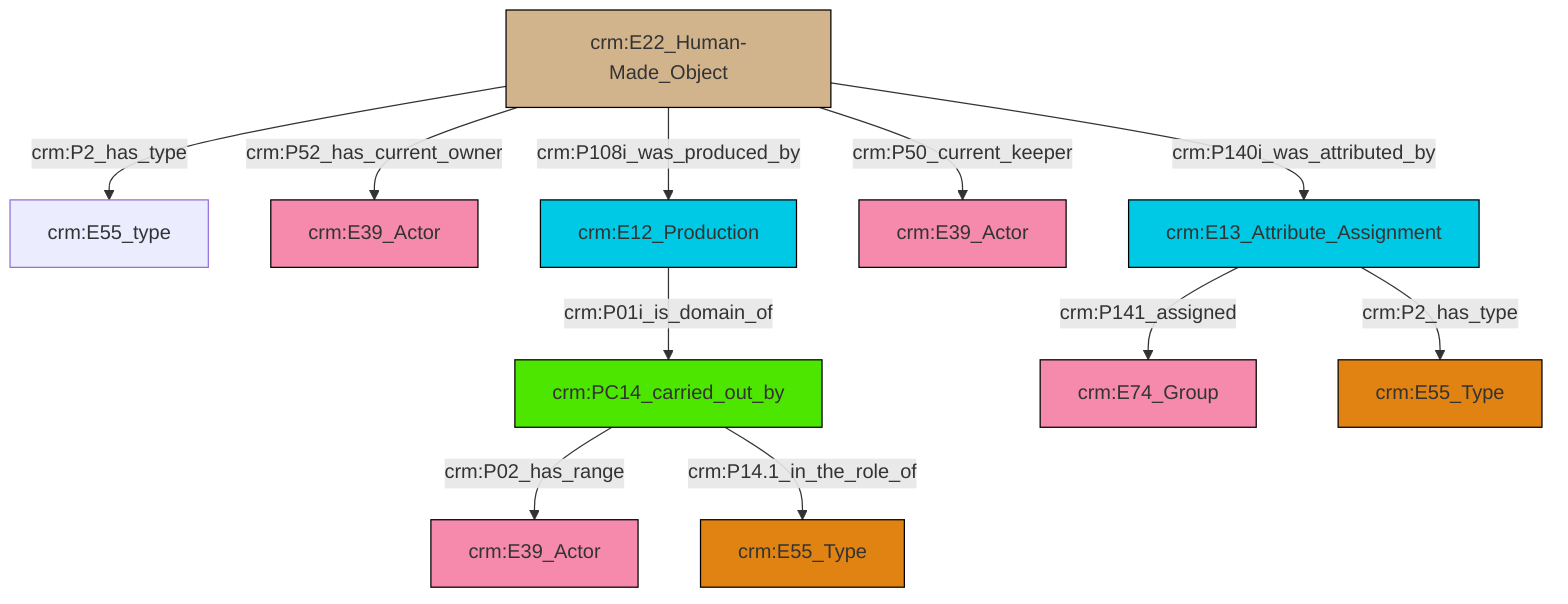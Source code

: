 graph TD
classDef Literal fill:#f2f2f2,stroke:#000000;
classDef CRM_Entity fill:#FFFFFF,stroke:#000000;
classDef Temporal_Entity fill:#00C9E6, stroke:#000000;
classDef Type fill:#E18312, stroke:#000000;
classDef Time-Span fill:#2C9C91, stroke:#000000;
classDef Appellation fill:#FFEB7F, stroke:#000000;
classDef Place fill:#008836, stroke:#000000;
classDef Persistent_Item fill:#B266B2, stroke:#000000;
classDef Conceptual_Object fill:#FFD700, stroke:#000000;
classDef Physical_Thing fill:#D2B48C, stroke:#000000;
classDef Actor fill:#f58aad, stroke:#000000;
classDef PC_Classes fill:#4ce600, stroke:#000000;
classDef Multi fill:#cccccc,stroke:#000000;

0["crm:E22_Human-Made_Object"]:::Physical_Thing -->|crm:P2_has_type| 1["crm:E55_type"]:::Default
2["crm:PC14_carried_out_by"]:::PC_Classes -->|crm:P02_has_range| 6["crm:E39_Actor"]:::Actor
0["crm:E22_Human-Made_Object"]:::Physical_Thing -->|crm:P140i_was_attributed_by| 9["crm:E13_Attribute_Assignment"]:::Temporal_Entity
9["crm:E13_Attribute_Assignment"]:::Temporal_Entity -->|crm:P141_assigned| 7["crm:E74_Group"]:::Actor
2["crm:PC14_carried_out_by"]:::PC_Classes -->|crm:P14.1_in_the_role_of| 10["crm:E55_Type"]:::Type
0["crm:E22_Human-Made_Object"]:::Physical_Thing -->|crm:P50_current_keeper| 13["crm:E39_Actor"]:::Actor
0["crm:E22_Human-Made_Object"]:::Physical_Thing -->|crm:P52_has_current_owner| 4["crm:E39_Actor"]:::Actor
16["crm:E12_Production"]:::Temporal_Entity -->|crm:P01i_is_domain_of| 2["crm:PC14_carried_out_by"]:::PC_Classes
9["crm:E13_Attribute_Assignment"]:::Temporal_Entity -->|crm:P2_has_type| 14["crm:E55_Type"]:::Type
0["crm:E22_Human-Made_Object"]:::Physical_Thing -->|crm:P108i_was_produced_by| 16["crm:E12_Production"]:::Temporal_Entity